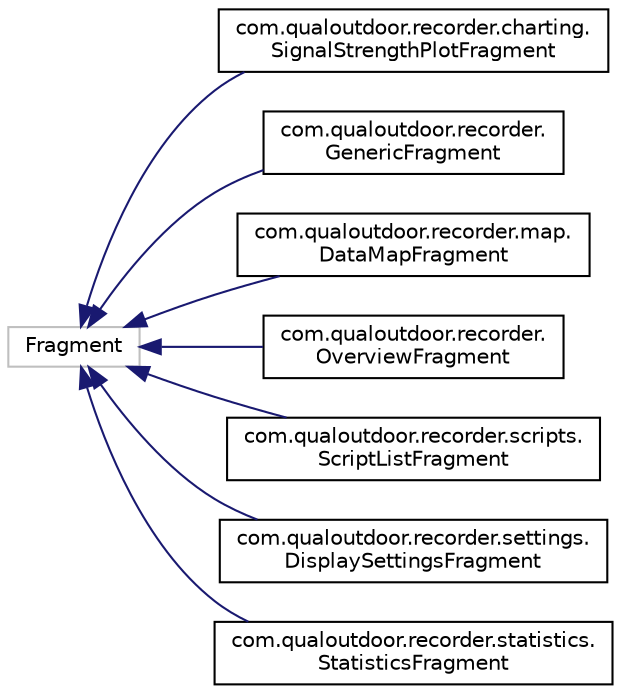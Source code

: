 digraph "Graphical Class Hierarchy"
{
  edge [fontname="Helvetica",fontsize="10",labelfontname="Helvetica",labelfontsize="10"];
  node [fontname="Helvetica",fontsize="10",shape=record];
  rankdir="LR";
  Node1 [label="Fragment",height=0.2,width=0.4,color="grey75", fillcolor="white", style="filled"];
  Node1 -> Node2 [dir="back",color="midnightblue",fontsize="10",style="solid",fontname="Helvetica"];
  Node2 [label="com.qualoutdoor.recorder.charting.\lSignalStrengthPlotFragment",height=0.2,width=0.4,color="black", fillcolor="white", style="filled",URL="$classcom_1_1qualoutdoor_1_1recorder_1_1charting_1_1SignalStrengthPlotFragment.html"];
  Node1 -> Node3 [dir="back",color="midnightblue",fontsize="10",style="solid",fontname="Helvetica"];
  Node3 [label="com.qualoutdoor.recorder.\lGenericFragment",height=0.2,width=0.4,color="black", fillcolor="white", style="filled",URL="$classcom_1_1qualoutdoor_1_1recorder_1_1GenericFragment.html"];
  Node1 -> Node4 [dir="back",color="midnightblue",fontsize="10",style="solid",fontname="Helvetica"];
  Node4 [label="com.qualoutdoor.recorder.map.\lDataMapFragment",height=0.2,width=0.4,color="black", fillcolor="white", style="filled",URL="$classcom_1_1qualoutdoor_1_1recorder_1_1map_1_1DataMapFragment.html"];
  Node1 -> Node5 [dir="back",color="midnightblue",fontsize="10",style="solid",fontname="Helvetica"];
  Node5 [label="com.qualoutdoor.recorder.\lOverviewFragment",height=0.2,width=0.4,color="black", fillcolor="white", style="filled",URL="$classcom_1_1qualoutdoor_1_1recorder_1_1OverviewFragment.html"];
  Node1 -> Node6 [dir="back",color="midnightblue",fontsize="10",style="solid",fontname="Helvetica"];
  Node6 [label="com.qualoutdoor.recorder.scripts.\lScriptListFragment",height=0.2,width=0.4,color="black", fillcolor="white", style="filled",URL="$classcom_1_1qualoutdoor_1_1recorder_1_1scripts_1_1ScriptListFragment.html"];
  Node1 -> Node7 [dir="back",color="midnightblue",fontsize="10",style="solid",fontname="Helvetica"];
  Node7 [label="com.qualoutdoor.recorder.settings.\lDisplaySettingsFragment",height=0.2,width=0.4,color="black", fillcolor="white", style="filled",URL="$classcom_1_1qualoutdoor_1_1recorder_1_1settings_1_1DisplaySettingsFragment.html"];
  Node1 -> Node8 [dir="back",color="midnightblue",fontsize="10",style="solid",fontname="Helvetica"];
  Node8 [label="com.qualoutdoor.recorder.statistics.\lStatisticsFragment",height=0.2,width=0.4,color="black", fillcolor="white", style="filled",URL="$classcom_1_1qualoutdoor_1_1recorder_1_1statistics_1_1StatisticsFragment.html"];
}
